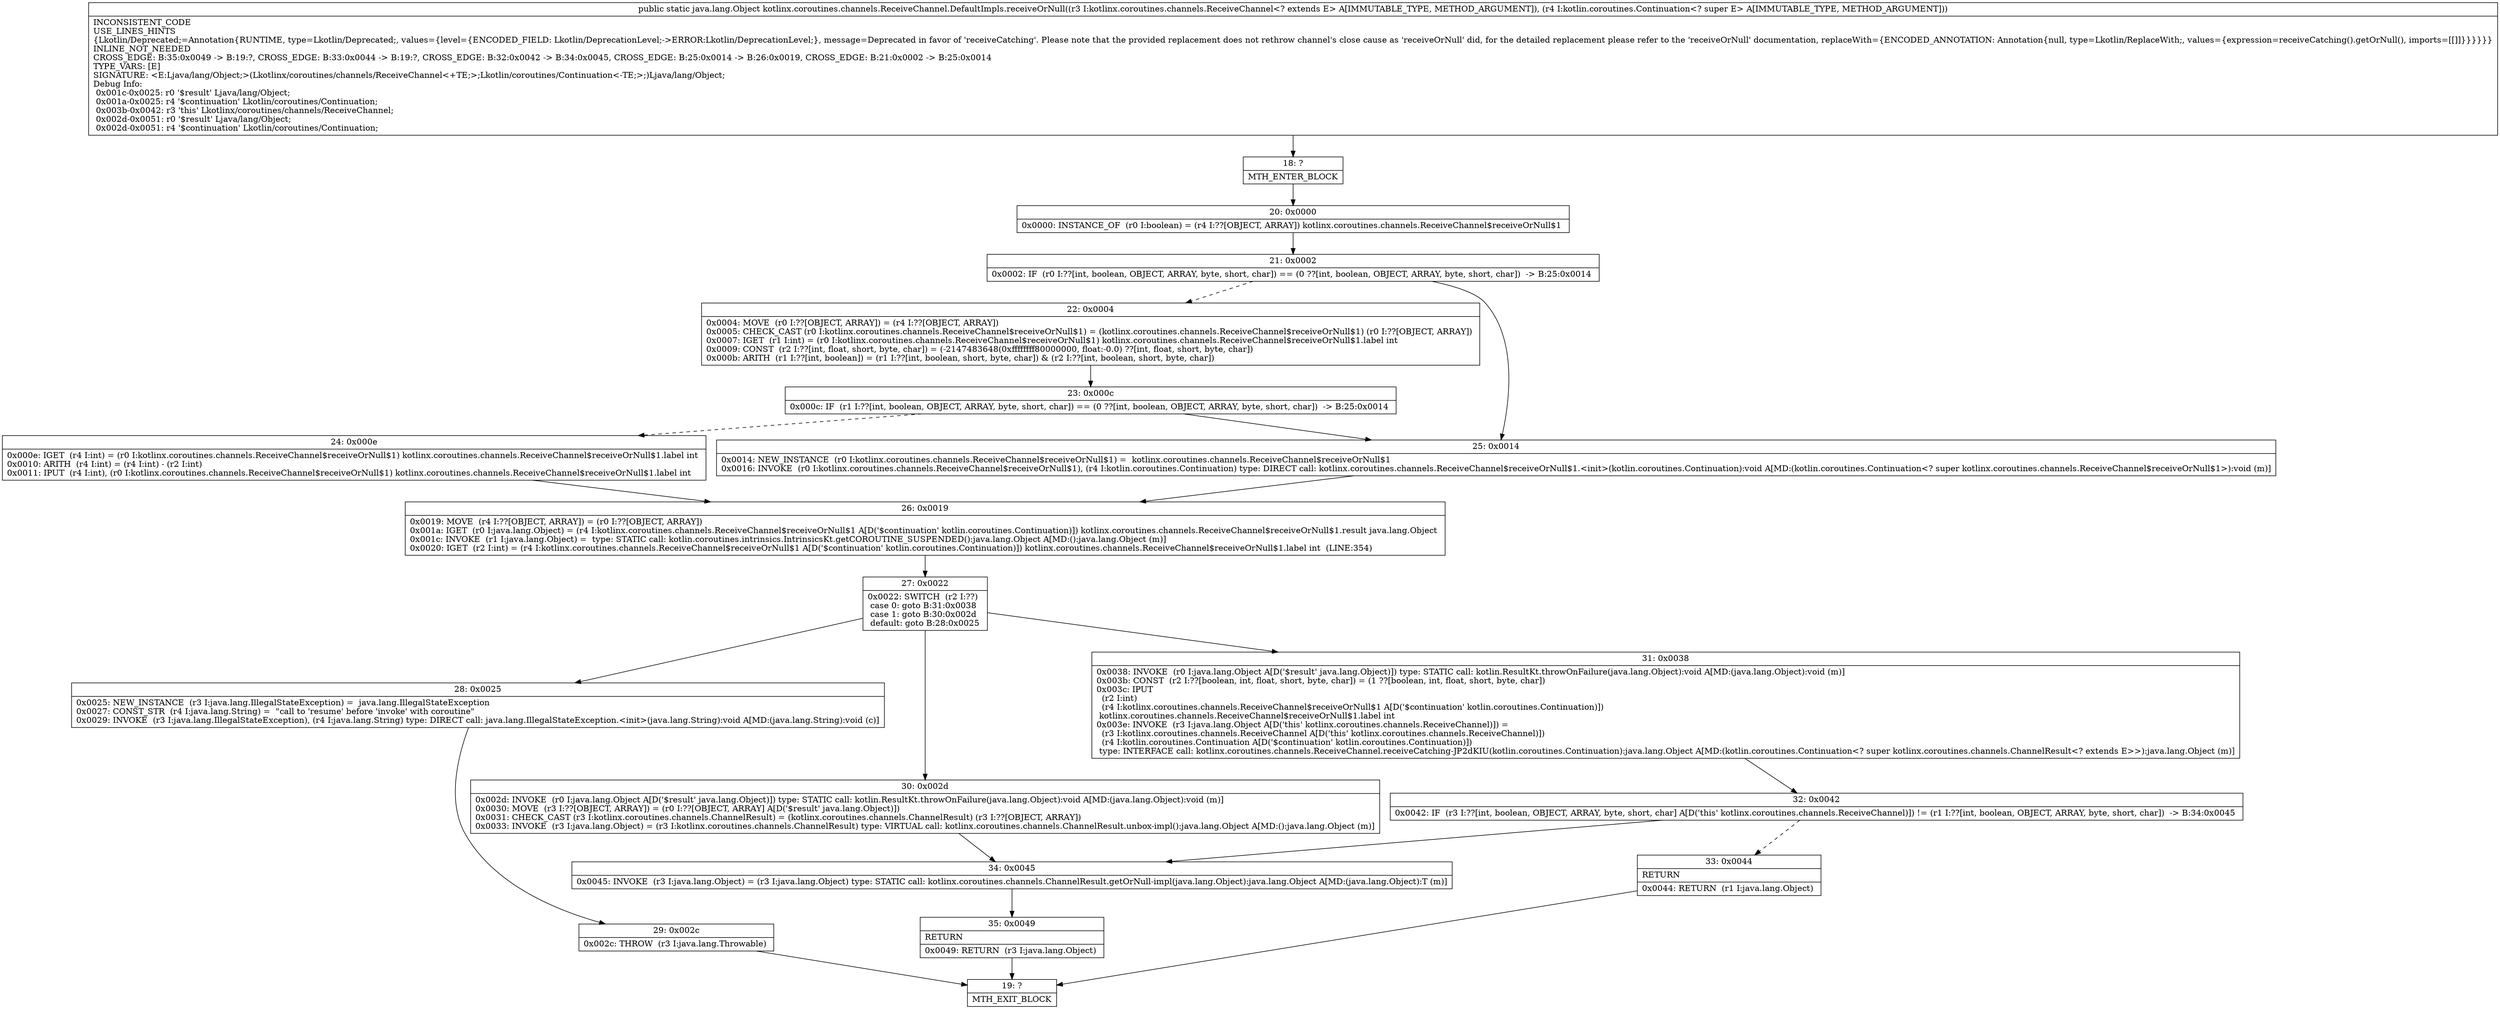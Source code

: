 digraph "CFG forkotlinx.coroutines.channels.ReceiveChannel.DefaultImpls.receiveOrNull(Lkotlinx\/coroutines\/channels\/ReceiveChannel;Lkotlin\/coroutines\/Continuation;)Ljava\/lang\/Object;" {
Node_18 [shape=record,label="{18\:\ ?|MTH_ENTER_BLOCK\l}"];
Node_20 [shape=record,label="{20\:\ 0x0000|0x0000: INSTANCE_OF  (r0 I:boolean) = (r4 I:??[OBJECT, ARRAY]) kotlinx.coroutines.channels.ReceiveChannel$receiveOrNull$1 \l}"];
Node_21 [shape=record,label="{21\:\ 0x0002|0x0002: IF  (r0 I:??[int, boolean, OBJECT, ARRAY, byte, short, char]) == (0 ??[int, boolean, OBJECT, ARRAY, byte, short, char])  \-\> B:25:0x0014 \l}"];
Node_22 [shape=record,label="{22\:\ 0x0004|0x0004: MOVE  (r0 I:??[OBJECT, ARRAY]) = (r4 I:??[OBJECT, ARRAY]) \l0x0005: CHECK_CAST (r0 I:kotlinx.coroutines.channels.ReceiveChannel$receiveOrNull$1) = (kotlinx.coroutines.channels.ReceiveChannel$receiveOrNull$1) (r0 I:??[OBJECT, ARRAY]) \l0x0007: IGET  (r1 I:int) = (r0 I:kotlinx.coroutines.channels.ReceiveChannel$receiveOrNull$1) kotlinx.coroutines.channels.ReceiveChannel$receiveOrNull$1.label int \l0x0009: CONST  (r2 I:??[int, float, short, byte, char]) = (\-2147483648(0xffffffff80000000, float:\-0.0) ??[int, float, short, byte, char]) \l0x000b: ARITH  (r1 I:??[int, boolean]) = (r1 I:??[int, boolean, short, byte, char]) & (r2 I:??[int, boolean, short, byte, char]) \l}"];
Node_23 [shape=record,label="{23\:\ 0x000c|0x000c: IF  (r1 I:??[int, boolean, OBJECT, ARRAY, byte, short, char]) == (0 ??[int, boolean, OBJECT, ARRAY, byte, short, char])  \-\> B:25:0x0014 \l}"];
Node_24 [shape=record,label="{24\:\ 0x000e|0x000e: IGET  (r4 I:int) = (r0 I:kotlinx.coroutines.channels.ReceiveChannel$receiveOrNull$1) kotlinx.coroutines.channels.ReceiveChannel$receiveOrNull$1.label int \l0x0010: ARITH  (r4 I:int) = (r4 I:int) \- (r2 I:int) \l0x0011: IPUT  (r4 I:int), (r0 I:kotlinx.coroutines.channels.ReceiveChannel$receiveOrNull$1) kotlinx.coroutines.channels.ReceiveChannel$receiveOrNull$1.label int \l}"];
Node_26 [shape=record,label="{26\:\ 0x0019|0x0019: MOVE  (r4 I:??[OBJECT, ARRAY]) = (r0 I:??[OBJECT, ARRAY]) \l0x001a: IGET  (r0 I:java.lang.Object) = (r4 I:kotlinx.coroutines.channels.ReceiveChannel$receiveOrNull$1 A[D('$continuation' kotlin.coroutines.Continuation)]) kotlinx.coroutines.channels.ReceiveChannel$receiveOrNull$1.result java.lang.Object \l0x001c: INVOKE  (r1 I:java.lang.Object) =  type: STATIC call: kotlin.coroutines.intrinsics.IntrinsicsKt.getCOROUTINE_SUSPENDED():java.lang.Object A[MD:():java.lang.Object (m)]\l0x0020: IGET  (r2 I:int) = (r4 I:kotlinx.coroutines.channels.ReceiveChannel$receiveOrNull$1 A[D('$continuation' kotlin.coroutines.Continuation)]) kotlinx.coroutines.channels.ReceiveChannel$receiveOrNull$1.label int  (LINE:354)\l}"];
Node_27 [shape=record,label="{27\:\ 0x0022|0x0022: SWITCH  (r2 I:??)\l case 0: goto B:31:0x0038\l case 1: goto B:30:0x002d\l default: goto B:28:0x0025 \l}"];
Node_28 [shape=record,label="{28\:\ 0x0025|0x0025: NEW_INSTANCE  (r3 I:java.lang.IllegalStateException) =  java.lang.IllegalStateException \l0x0027: CONST_STR  (r4 I:java.lang.String) =  \"call to 'resume' before 'invoke' with coroutine\" \l0x0029: INVOKE  (r3 I:java.lang.IllegalStateException), (r4 I:java.lang.String) type: DIRECT call: java.lang.IllegalStateException.\<init\>(java.lang.String):void A[MD:(java.lang.String):void (c)]\l}"];
Node_29 [shape=record,label="{29\:\ 0x002c|0x002c: THROW  (r3 I:java.lang.Throwable) \l}"];
Node_19 [shape=record,label="{19\:\ ?|MTH_EXIT_BLOCK\l}"];
Node_30 [shape=record,label="{30\:\ 0x002d|0x002d: INVOKE  (r0 I:java.lang.Object A[D('$result' java.lang.Object)]) type: STATIC call: kotlin.ResultKt.throwOnFailure(java.lang.Object):void A[MD:(java.lang.Object):void (m)]\l0x0030: MOVE  (r3 I:??[OBJECT, ARRAY]) = (r0 I:??[OBJECT, ARRAY] A[D('$result' java.lang.Object)]) \l0x0031: CHECK_CAST (r3 I:kotlinx.coroutines.channels.ChannelResult) = (kotlinx.coroutines.channels.ChannelResult) (r3 I:??[OBJECT, ARRAY]) \l0x0033: INVOKE  (r3 I:java.lang.Object) = (r3 I:kotlinx.coroutines.channels.ChannelResult) type: VIRTUAL call: kotlinx.coroutines.channels.ChannelResult.unbox\-impl():java.lang.Object A[MD:():java.lang.Object (m)]\l}"];
Node_34 [shape=record,label="{34\:\ 0x0045|0x0045: INVOKE  (r3 I:java.lang.Object) = (r3 I:java.lang.Object) type: STATIC call: kotlinx.coroutines.channels.ChannelResult.getOrNull\-impl(java.lang.Object):java.lang.Object A[MD:(java.lang.Object):T (m)]\l}"];
Node_35 [shape=record,label="{35\:\ 0x0049|RETURN\l|0x0049: RETURN  (r3 I:java.lang.Object) \l}"];
Node_31 [shape=record,label="{31\:\ 0x0038|0x0038: INVOKE  (r0 I:java.lang.Object A[D('$result' java.lang.Object)]) type: STATIC call: kotlin.ResultKt.throwOnFailure(java.lang.Object):void A[MD:(java.lang.Object):void (m)]\l0x003b: CONST  (r2 I:??[boolean, int, float, short, byte, char]) = (1 ??[boolean, int, float, short, byte, char]) \l0x003c: IPUT  \l  (r2 I:int)\l  (r4 I:kotlinx.coroutines.channels.ReceiveChannel$receiveOrNull$1 A[D('$continuation' kotlin.coroutines.Continuation)])\l kotlinx.coroutines.channels.ReceiveChannel$receiveOrNull$1.label int \l0x003e: INVOKE  (r3 I:java.lang.Object A[D('this' kotlinx.coroutines.channels.ReceiveChannel)]) = \l  (r3 I:kotlinx.coroutines.channels.ReceiveChannel A[D('this' kotlinx.coroutines.channels.ReceiveChannel)])\l  (r4 I:kotlin.coroutines.Continuation A[D('$continuation' kotlin.coroutines.Continuation)])\l type: INTERFACE call: kotlinx.coroutines.channels.ReceiveChannel.receiveCatching\-JP2dKIU(kotlin.coroutines.Continuation):java.lang.Object A[MD:(kotlin.coroutines.Continuation\<? super kotlinx.coroutines.channels.ChannelResult\<? extends E\>\>):java.lang.Object (m)]\l}"];
Node_32 [shape=record,label="{32\:\ 0x0042|0x0042: IF  (r3 I:??[int, boolean, OBJECT, ARRAY, byte, short, char] A[D('this' kotlinx.coroutines.channels.ReceiveChannel)]) != (r1 I:??[int, boolean, OBJECT, ARRAY, byte, short, char])  \-\> B:34:0x0045 \l}"];
Node_33 [shape=record,label="{33\:\ 0x0044|RETURN\l|0x0044: RETURN  (r1 I:java.lang.Object) \l}"];
Node_25 [shape=record,label="{25\:\ 0x0014|0x0014: NEW_INSTANCE  (r0 I:kotlinx.coroutines.channels.ReceiveChannel$receiveOrNull$1) =  kotlinx.coroutines.channels.ReceiveChannel$receiveOrNull$1 \l0x0016: INVOKE  (r0 I:kotlinx.coroutines.channels.ReceiveChannel$receiveOrNull$1), (r4 I:kotlin.coroutines.Continuation) type: DIRECT call: kotlinx.coroutines.channels.ReceiveChannel$receiveOrNull$1.\<init\>(kotlin.coroutines.Continuation):void A[MD:(kotlin.coroutines.Continuation\<? super kotlinx.coroutines.channels.ReceiveChannel$receiveOrNull$1\>):void (m)]\l}"];
MethodNode[shape=record,label="{public static java.lang.Object kotlinx.coroutines.channels.ReceiveChannel.DefaultImpls.receiveOrNull((r3 I:kotlinx.coroutines.channels.ReceiveChannel\<? extends E\> A[IMMUTABLE_TYPE, METHOD_ARGUMENT]), (r4 I:kotlin.coroutines.Continuation\<? super E\> A[IMMUTABLE_TYPE, METHOD_ARGUMENT]))  | INCONSISTENT_CODE\lUSE_LINES_HINTS\l\{Lkotlin\/Deprecated;=Annotation\{RUNTIME, type=Lkotlin\/Deprecated;, values=\{level=\{ENCODED_FIELD: Lkotlin\/DeprecationLevel;\-\>ERROR:Lkotlin\/DeprecationLevel;\}, message=Deprecated in favor of 'receiveCatching'. Please note that the provided replacement does not rethrow channel's close cause as 'receiveOrNull' did, for the detailed replacement please refer to the 'receiveOrNull' documentation, replaceWith=\{ENCODED_ANNOTATION: Annotation\{null, type=Lkotlin\/ReplaceWith;, values=\{expression=receiveCatching().getOrNull(), imports=[[]]\}\}\}\}\}\}\lINLINE_NOT_NEEDED\lCROSS_EDGE: B:35:0x0049 \-\> B:19:?, CROSS_EDGE: B:33:0x0044 \-\> B:19:?, CROSS_EDGE: B:32:0x0042 \-\> B:34:0x0045, CROSS_EDGE: B:25:0x0014 \-\> B:26:0x0019, CROSS_EDGE: B:21:0x0002 \-\> B:25:0x0014\lTYPE_VARS: [E]\lSIGNATURE: \<E:Ljava\/lang\/Object;\>(Lkotlinx\/coroutines\/channels\/ReceiveChannel\<+TE;\>;Lkotlin\/coroutines\/Continuation\<\-TE;\>;)Ljava\/lang\/Object;\lDebug Info:\l  0x001c\-0x0025: r0 '$result' Ljava\/lang\/Object;\l  0x001a\-0x0025: r4 '$continuation' Lkotlin\/coroutines\/Continuation;\l  0x003b\-0x0042: r3 'this' Lkotlinx\/coroutines\/channels\/ReceiveChannel;\l  0x002d\-0x0051: r0 '$result' Ljava\/lang\/Object;\l  0x002d\-0x0051: r4 '$continuation' Lkotlin\/coroutines\/Continuation;\l}"];
MethodNode -> Node_18;Node_18 -> Node_20;
Node_20 -> Node_21;
Node_21 -> Node_22[style=dashed];
Node_21 -> Node_25;
Node_22 -> Node_23;
Node_23 -> Node_24[style=dashed];
Node_23 -> Node_25;
Node_24 -> Node_26;
Node_26 -> Node_27;
Node_27 -> Node_28;
Node_27 -> Node_30;
Node_27 -> Node_31;
Node_28 -> Node_29;
Node_29 -> Node_19;
Node_30 -> Node_34;
Node_34 -> Node_35;
Node_35 -> Node_19;
Node_31 -> Node_32;
Node_32 -> Node_33[style=dashed];
Node_32 -> Node_34;
Node_33 -> Node_19;
Node_25 -> Node_26;
}

